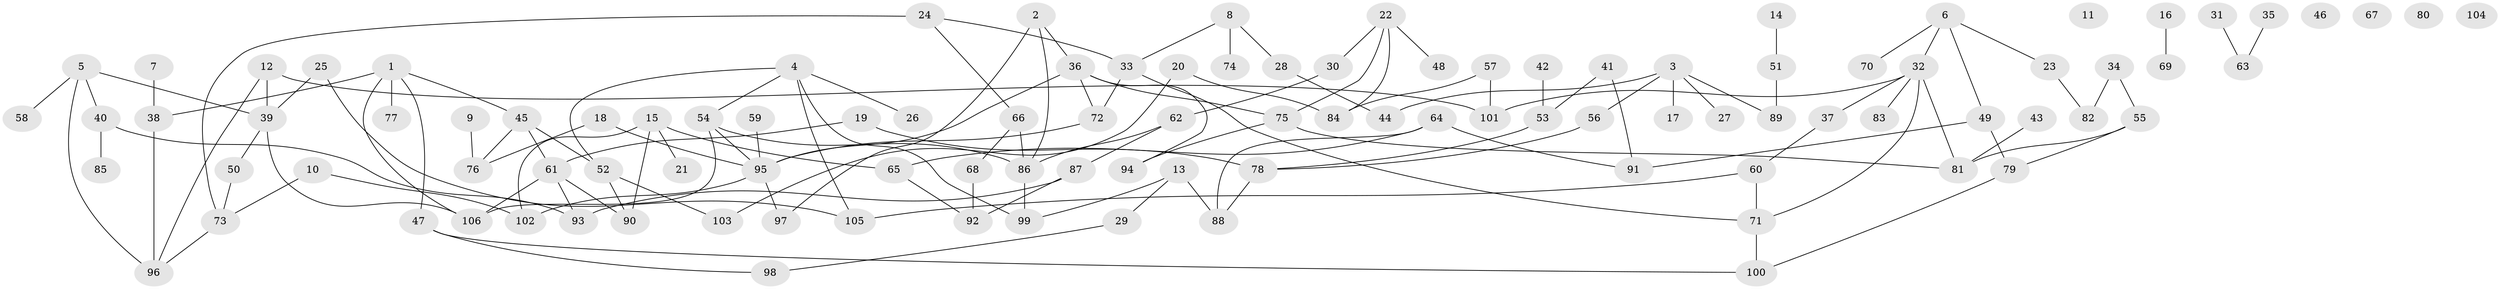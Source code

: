 // Generated by graph-tools (version 1.1) at 2025/49/03/09/25 03:49:03]
// undirected, 106 vertices, 136 edges
graph export_dot {
graph [start="1"]
  node [color=gray90,style=filled];
  1;
  2;
  3;
  4;
  5;
  6;
  7;
  8;
  9;
  10;
  11;
  12;
  13;
  14;
  15;
  16;
  17;
  18;
  19;
  20;
  21;
  22;
  23;
  24;
  25;
  26;
  27;
  28;
  29;
  30;
  31;
  32;
  33;
  34;
  35;
  36;
  37;
  38;
  39;
  40;
  41;
  42;
  43;
  44;
  45;
  46;
  47;
  48;
  49;
  50;
  51;
  52;
  53;
  54;
  55;
  56;
  57;
  58;
  59;
  60;
  61;
  62;
  63;
  64;
  65;
  66;
  67;
  68;
  69;
  70;
  71;
  72;
  73;
  74;
  75;
  76;
  77;
  78;
  79;
  80;
  81;
  82;
  83;
  84;
  85;
  86;
  87;
  88;
  89;
  90;
  91;
  92;
  93;
  94;
  95;
  96;
  97;
  98;
  99;
  100;
  101;
  102;
  103;
  104;
  105;
  106;
  1 -- 38;
  1 -- 45;
  1 -- 47;
  1 -- 77;
  1 -- 106;
  2 -- 36;
  2 -- 86;
  2 -- 97;
  3 -- 17;
  3 -- 27;
  3 -- 44;
  3 -- 56;
  3 -- 89;
  4 -- 26;
  4 -- 52;
  4 -- 54;
  4 -- 99;
  4 -- 105;
  5 -- 39;
  5 -- 40;
  5 -- 58;
  5 -- 96;
  6 -- 23;
  6 -- 32;
  6 -- 49;
  6 -- 70;
  7 -- 38;
  8 -- 28;
  8 -- 33;
  8 -- 74;
  9 -- 76;
  10 -- 73;
  10 -- 102;
  12 -- 39;
  12 -- 96;
  12 -- 101;
  13 -- 29;
  13 -- 88;
  13 -- 99;
  14 -- 51;
  15 -- 21;
  15 -- 65;
  15 -- 90;
  15 -- 102;
  16 -- 69;
  18 -- 76;
  18 -- 95;
  19 -- 61;
  19 -- 78;
  20 -- 84;
  20 -- 103;
  22 -- 30;
  22 -- 48;
  22 -- 75;
  22 -- 84;
  23 -- 82;
  24 -- 33;
  24 -- 66;
  24 -- 73;
  25 -- 39;
  25 -- 105;
  28 -- 44;
  29 -- 98;
  30 -- 62;
  31 -- 63;
  32 -- 37;
  32 -- 71;
  32 -- 81;
  32 -- 83;
  32 -- 101;
  33 -- 71;
  33 -- 72;
  34 -- 55;
  34 -- 82;
  35 -- 63;
  36 -- 72;
  36 -- 75;
  36 -- 94;
  36 -- 95;
  37 -- 60;
  38 -- 96;
  39 -- 50;
  39 -- 106;
  40 -- 85;
  40 -- 93;
  41 -- 53;
  41 -- 91;
  42 -- 53;
  43 -- 81;
  45 -- 52;
  45 -- 61;
  45 -- 76;
  47 -- 98;
  47 -- 100;
  49 -- 79;
  49 -- 91;
  50 -- 73;
  51 -- 89;
  52 -- 90;
  52 -- 103;
  53 -- 78;
  54 -- 86;
  54 -- 95;
  54 -- 106;
  55 -- 79;
  55 -- 81;
  56 -- 78;
  57 -- 84;
  57 -- 101;
  59 -- 95;
  60 -- 71;
  60 -- 105;
  61 -- 90;
  61 -- 93;
  61 -- 106;
  62 -- 86;
  62 -- 87;
  64 -- 65;
  64 -- 88;
  64 -- 91;
  65 -- 92;
  66 -- 68;
  66 -- 86;
  68 -- 92;
  71 -- 100;
  72 -- 95;
  73 -- 96;
  75 -- 81;
  75 -- 94;
  78 -- 88;
  79 -- 100;
  86 -- 99;
  87 -- 92;
  87 -- 93;
  95 -- 97;
  95 -- 102;
}
